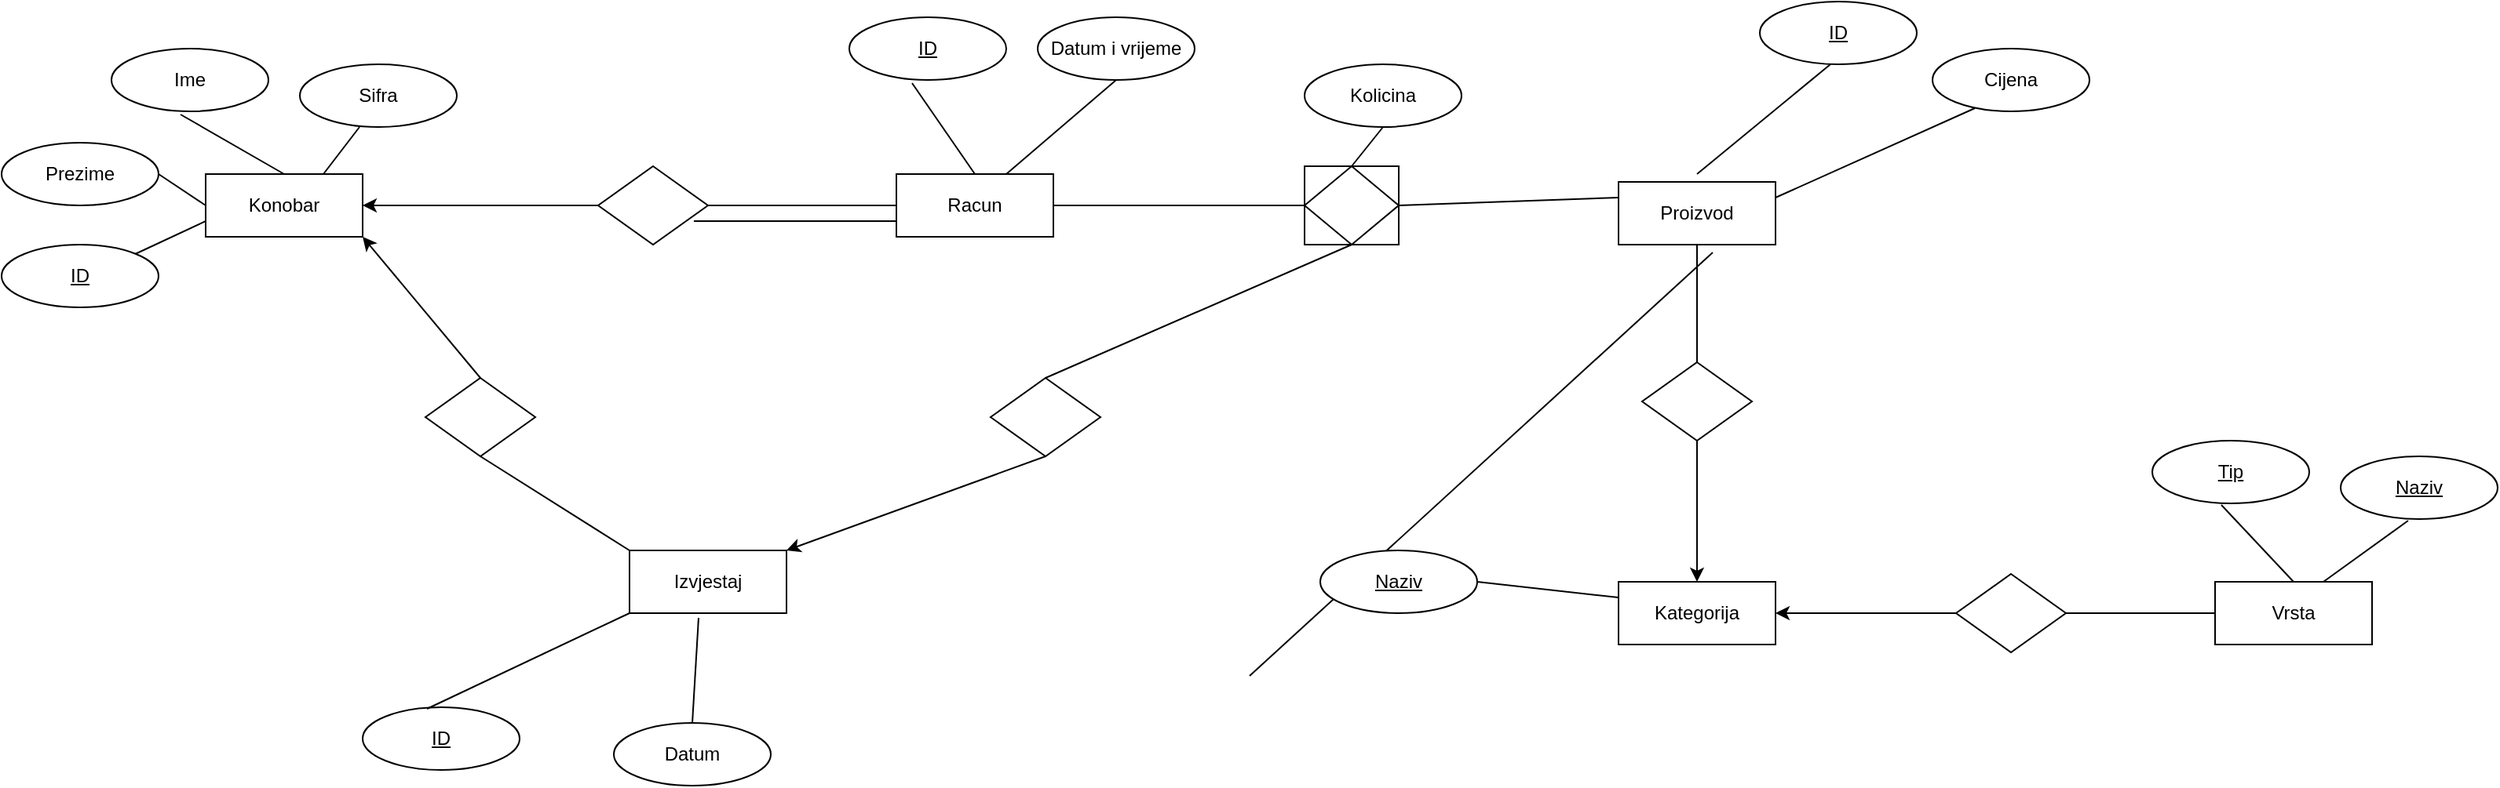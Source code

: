 <mxfile version="21.3.7" type="device">
  <diagram name="Page-1" id="uMtkj1Ftv3p5Sa-9l_ay">
    <mxGraphModel dx="1600" dy="843" grid="1" gridSize="10" guides="1" tooltips="1" connect="1" arrows="1" fold="1" page="1" pageScale="1" pageWidth="850" pageHeight="1100" math="0" shadow="0">
      <root>
        <mxCell id="0" />
        <mxCell id="1" parent="0" />
        <mxCell id="wWX0gEDaJDGyEXmUy9La-1" value="Konobar" style="whiteSpace=wrap;html=1;align=center;" parent="1" vertex="1">
          <mxGeometry x="190" y="170" width="100" height="40" as="geometry" />
        </mxCell>
        <mxCell id="wWX0gEDaJDGyEXmUy9La-2" value="ID" style="ellipse;whiteSpace=wrap;html=1;align=center;fontStyle=4;" parent="1" vertex="1">
          <mxGeometry x="60" y="215" width="100" height="40" as="geometry" />
        </mxCell>
        <mxCell id="wWX0gEDaJDGyEXmUy9La-5" value="Ime" style="ellipse;whiteSpace=wrap;html=1;align=center;" parent="1" vertex="1">
          <mxGeometry x="130" y="90" width="100" height="40" as="geometry" />
        </mxCell>
        <mxCell id="wWX0gEDaJDGyEXmUy9La-6" value="Prezime" style="ellipse;whiteSpace=wrap;html=1;align=center;" parent="1" vertex="1">
          <mxGeometry x="60" y="150" width="100" height="40" as="geometry" />
        </mxCell>
        <mxCell id="wWX0gEDaJDGyEXmUy9La-7" value="" style="endArrow=none;html=1;rounded=0;entryX=0.44;entryY=1.05;entryDx=0;entryDy=0;entryPerimeter=0;exitX=0.5;exitY=0;exitDx=0;exitDy=0;" parent="1" source="wWX0gEDaJDGyEXmUy9La-1" target="wWX0gEDaJDGyEXmUy9La-5" edge="1">
          <mxGeometry width="50" height="50" relative="1" as="geometry">
            <mxPoint x="440" y="460" as="sourcePoint" />
            <mxPoint x="490" y="410" as="targetPoint" />
          </mxGeometry>
        </mxCell>
        <mxCell id="wWX0gEDaJDGyEXmUy9La-8" value="" style="endArrow=none;html=1;rounded=0;entryX=1;entryY=0.5;entryDx=0;entryDy=0;exitX=0;exitY=0.5;exitDx=0;exitDy=0;" parent="1" source="wWX0gEDaJDGyEXmUy9La-1" target="wWX0gEDaJDGyEXmUy9La-6" edge="1">
          <mxGeometry width="50" height="50" relative="1" as="geometry">
            <mxPoint x="400" y="360" as="sourcePoint" />
            <mxPoint x="354" y="332" as="targetPoint" />
          </mxGeometry>
        </mxCell>
        <mxCell id="wWX0gEDaJDGyEXmUy9La-9" value="" style="endArrow=none;html=1;rounded=0;entryX=1;entryY=0;entryDx=0;entryDy=0;exitX=0;exitY=0.75;exitDx=0;exitDy=0;" parent="1" source="wWX0gEDaJDGyEXmUy9La-1" target="wWX0gEDaJDGyEXmUy9La-2" edge="1">
          <mxGeometry width="50" height="50" relative="1" as="geometry">
            <mxPoint x="350" y="380" as="sourcePoint" />
            <mxPoint x="320" y="350" as="targetPoint" />
          </mxGeometry>
        </mxCell>
        <mxCell id="wWX0gEDaJDGyEXmUy9La-10" value="Racun" style="whiteSpace=wrap;html=1;align=center;" parent="1" vertex="1">
          <mxGeometry x="630" y="170" width="100" height="40" as="geometry" />
        </mxCell>
        <mxCell id="wWX0gEDaJDGyEXmUy9La-11" value="ID" style="ellipse;whiteSpace=wrap;html=1;align=center;fontStyle=4;" parent="1" vertex="1">
          <mxGeometry x="600" y="70" width="100" height="40" as="geometry" />
        </mxCell>
        <mxCell id="wWX0gEDaJDGyEXmUy9La-12" value="" style="shape=rhombus;perimeter=rhombusPerimeter;whiteSpace=wrap;html=1;align=center;" parent="1" vertex="1">
          <mxGeometry x="440" y="165" width="70" height="50" as="geometry" />
        </mxCell>
        <mxCell id="wWX0gEDaJDGyEXmUy9La-14" value="" style="endArrow=none;html=1;rounded=0;entryX=0;entryY=0.5;entryDx=0;entryDy=0;exitX=1;exitY=0.5;exitDx=0;exitDy=0;" parent="1" source="wWX0gEDaJDGyEXmUy9La-12" target="wWX0gEDaJDGyEXmUy9La-10" edge="1">
          <mxGeometry width="50" height="50" relative="1" as="geometry">
            <mxPoint x="440" y="460" as="sourcePoint" />
            <mxPoint x="490" y="410" as="targetPoint" />
          </mxGeometry>
        </mxCell>
        <mxCell id="wWX0gEDaJDGyEXmUy9La-15" value="" style="endArrow=classic;html=1;rounded=0;entryX=1;entryY=0.5;entryDx=0;entryDy=0;exitX=0;exitY=0.5;exitDx=0;exitDy=0;" parent="1" source="wWX0gEDaJDGyEXmUy9La-12" target="wWX0gEDaJDGyEXmUy9La-1" edge="1">
          <mxGeometry width="50" height="50" relative="1" as="geometry">
            <mxPoint x="440" y="460" as="sourcePoint" />
            <mxPoint x="490" y="410" as="targetPoint" />
          </mxGeometry>
        </mxCell>
        <mxCell id="wWX0gEDaJDGyEXmUy9La-16" value="" style="endArrow=none;html=1;rounded=0;entryX=0.4;entryY=1.05;entryDx=0;entryDy=0;entryPerimeter=0;exitX=0.5;exitY=0;exitDx=0;exitDy=0;" parent="1" source="wWX0gEDaJDGyEXmUy9La-10" target="wWX0gEDaJDGyEXmUy9La-11" edge="1">
          <mxGeometry width="50" height="50" relative="1" as="geometry">
            <mxPoint x="440" y="460" as="sourcePoint" />
            <mxPoint x="490" y="410" as="targetPoint" />
          </mxGeometry>
        </mxCell>
        <mxCell id="wWX0gEDaJDGyEXmUy9La-19" value="Datum i vrijeme" style="ellipse;whiteSpace=wrap;html=1;align=center;" parent="1" vertex="1">
          <mxGeometry x="720" y="70" width="100" height="40" as="geometry" />
        </mxCell>
        <mxCell id="wWX0gEDaJDGyEXmUy9La-20" value="" style="endArrow=none;html=1;rounded=0;entryX=0.5;entryY=1;entryDx=0;entryDy=0;" parent="1" target="wWX0gEDaJDGyEXmUy9La-19" edge="1">
          <mxGeometry width="50" height="50" relative="1" as="geometry">
            <mxPoint x="700" y="170" as="sourcePoint" />
            <mxPoint x="650" y="122" as="targetPoint" />
          </mxGeometry>
        </mxCell>
        <mxCell id="wWX0gEDaJDGyEXmUy9La-22" value="" style="endArrow=none;html=1;rounded=0;entryX=0;entryY=0.25;entryDx=0;entryDy=0;exitX=1;exitY=0.5;exitDx=0;exitDy=0;" parent="1" source="CLQFQkH-uaahIQlkS5Gx-1" target="q-AJSF_e4BkdiFMXOZ78-1" edge="1">
          <mxGeometry width="50" height="50" relative="1" as="geometry">
            <mxPoint x="960" y="190" as="sourcePoint" />
            <mxPoint x="1090" y="190" as="targetPoint" />
          </mxGeometry>
        </mxCell>
        <mxCell id="wWX0gEDaJDGyEXmUy9La-32" value="" style="endArrow=none;html=1;rounded=0;entryX=0.44;entryY=1.025;entryDx=0;entryDy=0;exitX=0;exitY=0.5;exitDx=0;exitDy=0;entryPerimeter=0;" parent="1" target="wWX0gEDaJDGyEXmUy9La-26" edge="1">
          <mxGeometry width="50" height="50" relative="1" as="geometry">
            <mxPoint x="855" y="490" as="sourcePoint" />
            <mxPoint x="1150" y="220" as="targetPoint" />
          </mxGeometry>
        </mxCell>
        <mxCell id="wWX0gEDaJDGyEXmUy9La-42" value="" style="endArrow=none;html=1;rounded=0;entryX=0.5;entryY=1;entryDx=0;entryDy=0;exitX=0.5;exitY=0;exitDx=0;exitDy=0;" parent="1" edge="1">
          <mxGeometry width="50" height="50" relative="1" as="geometry">
            <mxPoint x="1140" y="170" as="sourcePoint" />
            <mxPoint x="1225" y="100" as="targetPoint" />
          </mxGeometry>
        </mxCell>
        <mxCell id="wWX0gEDaJDGyEXmUy9La-49" value="Sifra" style="ellipse;whiteSpace=wrap;html=1;align=center;" parent="1" vertex="1">
          <mxGeometry x="250" y="100" width="100" height="40" as="geometry" />
        </mxCell>
        <mxCell id="wWX0gEDaJDGyEXmUy9La-50" value="" style="endArrow=none;html=1;rounded=0;entryX=0.75;entryY=0;entryDx=0;entryDy=0;exitX=0.38;exitY=1;exitDx=0;exitDy=0;exitPerimeter=0;" parent="1" source="wWX0gEDaJDGyEXmUy9La-49" target="wWX0gEDaJDGyEXmUy9La-1" edge="1">
          <mxGeometry width="50" height="50" relative="1" as="geometry">
            <mxPoint x="200" y="210" as="sourcePoint" />
            <mxPoint x="155" y="231" as="targetPoint" />
          </mxGeometry>
        </mxCell>
        <mxCell id="wWX0gEDaJDGyEXmUy9La-59" value="Kolicina" style="ellipse;whiteSpace=wrap;html=1;align=center;" parent="1" vertex="1">
          <mxGeometry x="890" y="100" width="100" height="40" as="geometry" />
        </mxCell>
        <mxCell id="wWX0gEDaJDGyEXmUy9La-60" value="" style="endArrow=none;html=1;rounded=0;entryX=0.5;entryY=1;entryDx=0;entryDy=0;exitX=0.5;exitY=0;exitDx=0;exitDy=0;" parent="1" source="CLQFQkH-uaahIQlkS5Gx-1" target="wWX0gEDaJDGyEXmUy9La-59" edge="1">
          <mxGeometry width="50" height="50" relative="1" as="geometry">
            <mxPoint x="925" y="165" as="sourcePoint" />
            <mxPoint x="1125" y="120" as="targetPoint" />
          </mxGeometry>
        </mxCell>
        <mxCell id="q-AJSF_e4BkdiFMXOZ78-1" value="Proizvod" style="whiteSpace=wrap;html=1;align=center;" parent="1" vertex="1">
          <mxGeometry x="1090" y="175" width="100" height="40" as="geometry" />
        </mxCell>
        <mxCell id="q-AJSF_e4BkdiFMXOZ78-3" value="ID" style="ellipse;whiteSpace=wrap;html=1;align=center;fontStyle=4;" parent="1" vertex="1">
          <mxGeometry x="1180" y="60" width="100" height="40" as="geometry" />
        </mxCell>
        <mxCell id="q-AJSF_e4BkdiFMXOZ78-4" value="" style="endArrow=none;html=1;rounded=0;entryX=0;entryY=0.5;entryDx=0;entryDy=0;exitX=1;exitY=0.5;exitDx=0;exitDy=0;" parent="1" source="wWX0gEDaJDGyEXmUy9La-10" target="CLQFQkH-uaahIQlkS5Gx-1" edge="1">
          <mxGeometry width="50" height="50" relative="1" as="geometry">
            <mxPoint x="970" y="200" as="sourcePoint" />
            <mxPoint x="890" y="190" as="targetPoint" />
          </mxGeometry>
        </mxCell>
        <mxCell id="LlmAp3Jcx0G5IWVWPpvB-1" value="Cijena" style="ellipse;whiteSpace=wrap;html=1;align=center;" parent="1" vertex="1">
          <mxGeometry x="1290" y="90" width="100" height="40" as="geometry" />
        </mxCell>
        <mxCell id="LlmAp3Jcx0G5IWVWPpvB-2" value="" style="endArrow=none;html=1;rounded=0;entryX=0.27;entryY=0.95;entryDx=0;entryDy=0;exitX=1;exitY=0.25;exitDx=0;exitDy=0;entryPerimeter=0;" parent="1" source="q-AJSF_e4BkdiFMXOZ78-1" target="LlmAp3Jcx0G5IWVWPpvB-1" edge="1">
          <mxGeometry width="50" height="50" relative="1" as="geometry">
            <mxPoint x="1140" y="181" as="sourcePoint" />
            <mxPoint x="1125" y="120" as="targetPoint" />
          </mxGeometry>
        </mxCell>
        <mxCell id="CLQFQkH-uaahIQlkS5Gx-1" value="" style="shape=associativeEntity;whiteSpace=wrap;html=1;align=center;" parent="1" vertex="1">
          <mxGeometry x="890" y="165" width="60" height="50" as="geometry" />
        </mxCell>
        <mxCell id="CLQFQkH-uaahIQlkS5Gx-3" value="Izvjestaj" style="whiteSpace=wrap;html=1;align=center;" parent="1" vertex="1">
          <mxGeometry x="460" y="410" width="100" height="40" as="geometry" />
        </mxCell>
        <mxCell id="CLQFQkH-uaahIQlkS5Gx-4" value="" style="shape=rhombus;perimeter=rhombusPerimeter;whiteSpace=wrap;html=1;align=center;" parent="1" vertex="1">
          <mxGeometry x="690" y="300" width="70" height="50" as="geometry" />
        </mxCell>
        <mxCell id="CLQFQkH-uaahIQlkS5Gx-5" value="" style="endArrow=classic;html=1;rounded=0;entryX=1;entryY=0;entryDx=0;entryDy=0;exitX=0.5;exitY=1;exitDx=0;exitDy=0;" parent="1" source="CLQFQkH-uaahIQlkS5Gx-4" target="CLQFQkH-uaahIQlkS5Gx-3" edge="1">
          <mxGeometry width="50" height="50" relative="1" as="geometry">
            <mxPoint x="790" y="470" as="sourcePoint" />
            <mxPoint x="840" y="420" as="targetPoint" />
          </mxGeometry>
        </mxCell>
        <mxCell id="CLQFQkH-uaahIQlkS5Gx-6" value="" style="endArrow=none;html=1;rounded=0;entryX=0.5;entryY=1;entryDx=0;entryDy=0;exitX=0.5;exitY=0;exitDx=0;exitDy=0;" parent="1" source="CLQFQkH-uaahIQlkS5Gx-4" target="CLQFQkH-uaahIQlkS5Gx-1" edge="1">
          <mxGeometry width="50" height="50" relative="1" as="geometry">
            <mxPoint x="790" y="470" as="sourcePoint" />
            <mxPoint x="840" y="420" as="targetPoint" />
          </mxGeometry>
        </mxCell>
        <mxCell id="CLQFQkH-uaahIQlkS5Gx-7" value="" style="shape=rhombus;perimeter=rhombusPerimeter;whiteSpace=wrap;html=1;align=center;" parent="1" vertex="1">
          <mxGeometry x="330" y="300" width="70" height="50" as="geometry" />
        </mxCell>
        <mxCell id="CLQFQkH-uaahIQlkS5Gx-8" value="" style="endArrow=classic;html=1;rounded=0;entryX=1;entryY=1;entryDx=0;entryDy=0;exitX=0.5;exitY=0;exitDx=0;exitDy=0;" parent="1" source="CLQFQkH-uaahIQlkS5Gx-7" target="wWX0gEDaJDGyEXmUy9La-1" edge="1">
          <mxGeometry width="50" height="50" relative="1" as="geometry">
            <mxPoint x="790" y="470" as="sourcePoint" />
            <mxPoint x="840" y="420" as="targetPoint" />
          </mxGeometry>
        </mxCell>
        <mxCell id="CLQFQkH-uaahIQlkS5Gx-9" value="" style="endArrow=none;html=1;rounded=0;entryX=0.5;entryY=1;entryDx=0;entryDy=0;exitX=0;exitY=0;exitDx=0;exitDy=0;" parent="1" source="CLQFQkH-uaahIQlkS5Gx-3" target="CLQFQkH-uaahIQlkS5Gx-7" edge="1">
          <mxGeometry width="50" height="50" relative="1" as="geometry">
            <mxPoint x="790" y="470" as="sourcePoint" />
            <mxPoint x="840" y="420" as="targetPoint" />
          </mxGeometry>
        </mxCell>
        <mxCell id="CLQFQkH-uaahIQlkS5Gx-10" value="" style="endArrow=none;html=1;rounded=0;exitX=0.871;exitY=0.7;exitDx=0;exitDy=0;exitPerimeter=0;" parent="1" source="wWX0gEDaJDGyEXmUy9La-12" edge="1">
          <mxGeometry width="50" height="50" relative="1" as="geometry">
            <mxPoint x="520" y="200" as="sourcePoint" />
            <mxPoint x="630" y="200" as="targetPoint" />
          </mxGeometry>
        </mxCell>
        <mxCell id="CLQFQkH-uaahIQlkS5Gx-11" value="ID" style="ellipse;whiteSpace=wrap;html=1;align=center;fontStyle=4;" parent="1" vertex="1">
          <mxGeometry x="290" y="510" width="100" height="40" as="geometry" />
        </mxCell>
        <mxCell id="CLQFQkH-uaahIQlkS5Gx-12" value="" style="endArrow=none;html=1;rounded=0;entryX=0.41;entryY=0.025;entryDx=0;entryDy=0;exitX=0;exitY=1;exitDx=0;exitDy=0;entryPerimeter=0;" parent="1" source="CLQFQkH-uaahIQlkS5Gx-3" target="CLQFQkH-uaahIQlkS5Gx-11" edge="1">
          <mxGeometry width="50" height="50" relative="1" as="geometry">
            <mxPoint x="530" y="210" as="sourcePoint" />
            <mxPoint x="650" y="210" as="targetPoint" />
          </mxGeometry>
        </mxCell>
        <mxCell id="CLQFQkH-uaahIQlkS5Gx-13" value="Datum" style="ellipse;whiteSpace=wrap;html=1;align=center;" parent="1" vertex="1">
          <mxGeometry x="450" y="520" width="100" height="40" as="geometry" />
        </mxCell>
        <mxCell id="CLQFQkH-uaahIQlkS5Gx-14" value="" style="endArrow=none;html=1;rounded=0;entryX=0.5;entryY=0;entryDx=0;entryDy=0;exitX=0.44;exitY=1.075;exitDx=0;exitDy=0;exitPerimeter=0;" parent="1" source="CLQFQkH-uaahIQlkS5Gx-3" target="CLQFQkH-uaahIQlkS5Gx-13" edge="1">
          <mxGeometry width="50" height="50" relative="1" as="geometry">
            <mxPoint x="540" y="220" as="sourcePoint" />
            <mxPoint x="660" y="220" as="targetPoint" />
          </mxGeometry>
        </mxCell>
        <mxCell id="zgI6c0aV51XPYoaqWLNQ-1" value="Kategorija" style="whiteSpace=wrap;html=1;align=center;" vertex="1" parent="1">
          <mxGeometry x="1090" y="430" width="100" height="40" as="geometry" />
        </mxCell>
        <mxCell id="zgI6c0aV51XPYoaqWLNQ-2" value="Naziv" style="ellipse;whiteSpace=wrap;html=1;align=center;fontStyle=4;" vertex="1" parent="1">
          <mxGeometry x="900" y="410" width="100" height="40" as="geometry" />
        </mxCell>
        <mxCell id="zgI6c0aV51XPYoaqWLNQ-3" value="" style="shape=rhombus;perimeter=rhombusPerimeter;whiteSpace=wrap;html=1;align=center;" vertex="1" parent="1">
          <mxGeometry x="1105" y="290" width="70" height="50" as="geometry" />
        </mxCell>
        <mxCell id="zgI6c0aV51XPYoaqWLNQ-4" value="" style="endArrow=none;html=1;rounded=0;entryX=0.5;entryY=1;entryDx=0;entryDy=0;exitX=0.5;exitY=0;exitDx=0;exitDy=0;" edge="1" parent="1" source="zgI6c0aV51XPYoaqWLNQ-3" target="q-AJSF_e4BkdiFMXOZ78-1">
          <mxGeometry width="50" height="50" relative="1" as="geometry">
            <mxPoint x="1390" y="460" as="sourcePoint" />
            <mxPoint x="1440" y="410" as="targetPoint" />
          </mxGeometry>
        </mxCell>
        <mxCell id="zgI6c0aV51XPYoaqWLNQ-5" value="" style="endArrow=classic;html=1;rounded=0;exitX=0.5;exitY=1;exitDx=0;exitDy=0;entryX=0.5;entryY=0;entryDx=0;entryDy=0;" edge="1" parent="1" source="zgI6c0aV51XPYoaqWLNQ-3" target="zgI6c0aV51XPYoaqWLNQ-1">
          <mxGeometry width="50" height="50" relative="1" as="geometry">
            <mxPoint x="1390" y="460" as="sourcePoint" />
            <mxPoint x="1440" y="410" as="targetPoint" />
          </mxGeometry>
        </mxCell>
        <mxCell id="zgI6c0aV51XPYoaqWLNQ-6" value="" style="endArrow=none;html=1;rounded=0;entryX=1;entryY=0.5;entryDx=0;entryDy=0;exitX=0;exitY=0.25;exitDx=0;exitDy=0;" edge="1" parent="1" source="zgI6c0aV51XPYoaqWLNQ-1" target="zgI6c0aV51XPYoaqWLNQ-2">
          <mxGeometry width="50" height="50" relative="1" as="geometry">
            <mxPoint x="1150" y="300" as="sourcePoint" />
            <mxPoint x="1150" y="225" as="targetPoint" />
          </mxGeometry>
        </mxCell>
        <mxCell id="zgI6c0aV51XPYoaqWLNQ-7" value="Vrsta" style="whiteSpace=wrap;html=1;align=center;" vertex="1" parent="1">
          <mxGeometry x="1470" y="430" width="100" height="40" as="geometry" />
        </mxCell>
        <mxCell id="zgI6c0aV51XPYoaqWLNQ-8" value="Tip" style="ellipse;whiteSpace=wrap;html=1;align=center;fontStyle=4;" vertex="1" parent="1">
          <mxGeometry x="1430" y="340" width="100" height="40" as="geometry" />
        </mxCell>
        <mxCell id="zgI6c0aV51XPYoaqWLNQ-9" value="" style="endArrow=none;html=1;rounded=0;entryX=0.44;entryY=1.025;entryDx=0;entryDy=0;exitX=0.5;exitY=0;exitDx=0;exitDy=0;entryPerimeter=0;" edge="1" parent="1" source="zgI6c0aV51XPYoaqWLNQ-7" target="zgI6c0aV51XPYoaqWLNQ-8">
          <mxGeometry width="50" height="50" relative="1" as="geometry">
            <mxPoint x="1100" y="450" as="sourcePoint" />
            <mxPoint x="1020" y="430" as="targetPoint" />
          </mxGeometry>
        </mxCell>
        <mxCell id="zgI6c0aV51XPYoaqWLNQ-10" value="" style="shape=rhombus;perimeter=rhombusPerimeter;whiteSpace=wrap;html=1;align=center;" vertex="1" parent="1">
          <mxGeometry x="1305" y="425" width="70" height="50" as="geometry" />
        </mxCell>
        <mxCell id="zgI6c0aV51XPYoaqWLNQ-11" value="" style="endArrow=none;html=1;rounded=0;entryX=0;entryY=0.5;entryDx=0;entryDy=0;exitX=1;exitY=0.5;exitDx=0;exitDy=0;" edge="1" parent="1" source="zgI6c0aV51XPYoaqWLNQ-10" target="zgI6c0aV51XPYoaqWLNQ-7">
          <mxGeometry width="50" height="50" relative="1" as="geometry">
            <mxPoint x="1150" y="300" as="sourcePoint" />
            <mxPoint x="1150" y="225" as="targetPoint" />
          </mxGeometry>
        </mxCell>
        <mxCell id="zgI6c0aV51XPYoaqWLNQ-12" value="" style="endArrow=classic;html=1;rounded=0;exitX=0;exitY=0.5;exitDx=0;exitDy=0;entryX=1;entryY=0.5;entryDx=0;entryDy=0;" edge="1" parent="1" source="zgI6c0aV51XPYoaqWLNQ-10" target="zgI6c0aV51XPYoaqWLNQ-1">
          <mxGeometry width="50" height="50" relative="1" as="geometry">
            <mxPoint x="1150" y="350" as="sourcePoint" />
            <mxPoint x="1150" y="440" as="targetPoint" />
          </mxGeometry>
        </mxCell>
        <mxCell id="zgI6c0aV51XPYoaqWLNQ-14" value="" style="endArrow=none;html=1;rounded=0;entryX=0.43;entryY=1.025;entryDx=0;entryDy=0;exitX=0.69;exitY=0;exitDx=0;exitDy=0;entryPerimeter=0;exitPerimeter=0;" edge="1" parent="1" source="zgI6c0aV51XPYoaqWLNQ-7" target="zgI6c0aV51XPYoaqWLNQ-15">
          <mxGeometry width="50" height="50" relative="1" as="geometry">
            <mxPoint x="1530" y="440" as="sourcePoint" />
            <mxPoint x="1592" y="389" as="targetPoint" />
          </mxGeometry>
        </mxCell>
        <mxCell id="zgI6c0aV51XPYoaqWLNQ-15" value="Naziv" style="ellipse;whiteSpace=wrap;html=1;align=center;fontStyle=4;" vertex="1" parent="1">
          <mxGeometry x="1550" y="350" width="100" height="40" as="geometry" />
        </mxCell>
      </root>
    </mxGraphModel>
  </diagram>
</mxfile>
